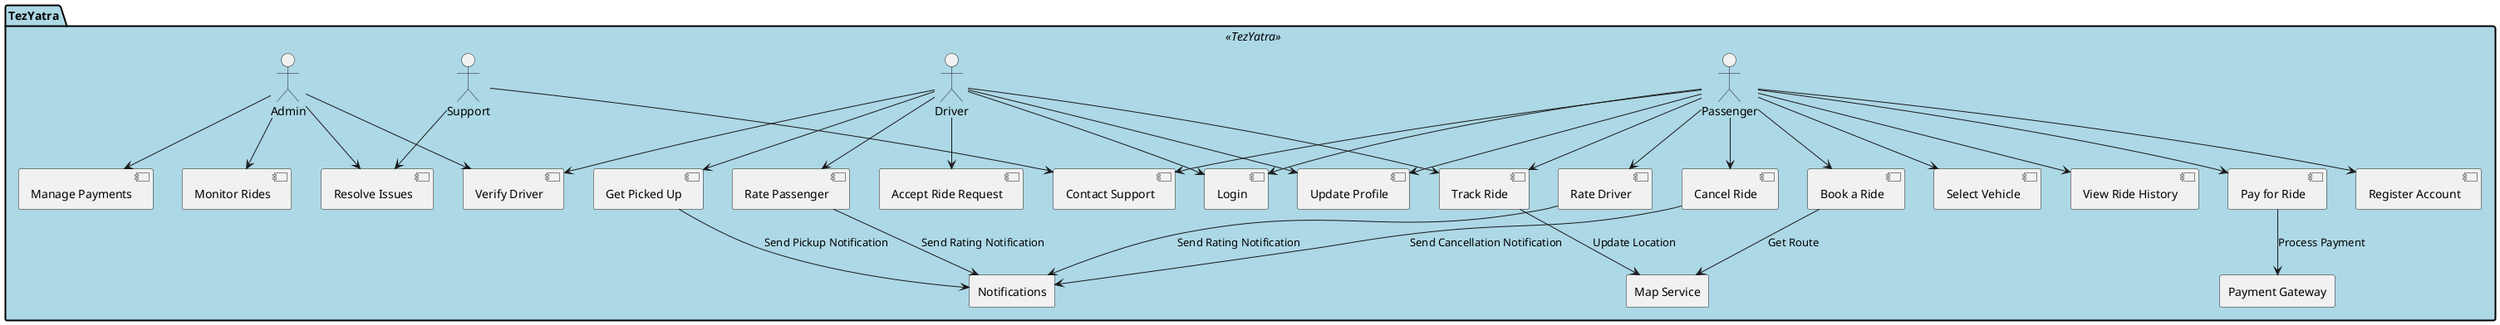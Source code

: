 @startuml
!define RECTANGLE package
skinparam package {
BackgroundColor<< TezYatra >> LightBlue
BorderColor<< TezYatra >> Black
BorderThickness<< TezYatra >> 2
}

RECTANGLE TezYatra <<TezYatra>> {
    actor "Passenger" as Passenger
    actor "Driver" as Driver
    actor "Admin" as Admin
    actor "Support" as Support
    rectangle "Payment Gateway" as PaymentGateway
    rectangle "Notifications" as Notifications
    rectangle "Map Service" as MapService

    [Register Account]
    [Login]
    [Book a Ride]
    [Select Vehicle]
    [Get Picked Up]
    [Track Ride]
    [Pay for Ride]
    [Rate Driver]
    [View Ride History]
    [Cancel Ride]
    [Contact Support]
    [Update Profile]
    [Verify Driver]
    [Manage Payments]
    [Monitor Rides]
    [Resolve Issues]

    Passenger --> [Register Account]
    Passenger --> [Login]
    Passenger --> [Book a Ride]
    Passenger --> [Select Vehicle]
    Passenger --> [Track Ride]
    Passenger --> [Pay for Ride]
    Passenger --> [Rate Driver]
    Passenger --> [View Ride History]
    Passenger --> [Cancel Ride]
    Passenger --> [Update Profile]
    Passenger --> [Contact Support]

    Driver --> [Login]
    Driver --> [Accept Ride Request]
    Driver --> [Get Picked Up]
    Driver --> [Track Ride]
    Driver --> [Rate Passenger]
    Driver --> [Update Profile]
    Driver --> [Verify Driver]

    Admin --> [Monitor Rides]
    Admin --> [Manage Payments]
    Admin --> [Resolve Issues]
    Admin --> [Verify Driver]

    Support --> [Resolve Issues]
    Support --> [Contact Support]

    [Pay for Ride] --> PaymentGateway : "Process Payment"
    [Book a Ride] --> MapService : "Get Route"
    [Track Ride] --> MapService : "Update Location"
    [Get Picked Up] --> Notifications : "Send Pickup Notification"
    [Cancel Ride] --> Notifications : "Send Cancellation Notification"
    [Rate Driver] --> Notifications : "Send Rating Notification"
    [Rate Passenger] --> Notifications : "Send Rating Notification"
}

@enduml
